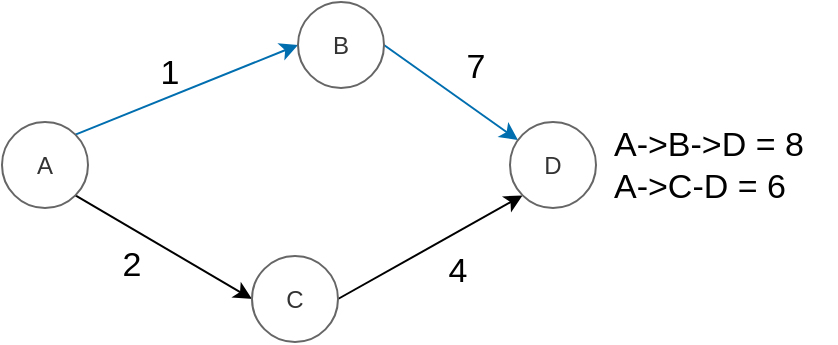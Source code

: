 <mxfile>
    <diagram id="LpqWkuAaXL5CNcw08eNq" name="Page-1">
        <mxGraphModel dx="1162" dy="779" grid="0" gridSize="10" guides="1" tooltips="1" connect="1" arrows="1" fold="1" page="1" pageScale="1" pageWidth="1169" pageHeight="827" background="#ffffff" math="0" shadow="0">
            <root>
                <mxCell id="0"/>
                <mxCell id="1" parent="0"/>
                <mxCell id="2449" value="" style="rounded=1;jumpStyle=none;html=1;exitX=1;exitY=0;exitDx=0;exitDy=0;entryX=0;entryY=0.5;entryDx=0;entryDy=0;labelBackgroundColor=none;strokeColor=#006EAF;fontColor=#000000;fillColor=#1ba1e2;" edge="1" parent="1" source="2227" target="2446">
                    <mxGeometry relative="1" as="geometry"/>
                </mxCell>
                <mxCell id="2451" style="edgeStyle=none;rounded=1;jumpStyle=none;html=1;exitX=1;exitY=1;exitDx=0;exitDy=0;entryX=0;entryY=0.5;entryDx=0;entryDy=0;labelBackgroundColor=none;strokeColor=#000000;fontColor=#000000;" edge="1" parent="1" source="2227" target="2447">
                    <mxGeometry relative="1" as="geometry"/>
                </mxCell>
                <mxCell id="2227" value="A" style="ellipse;whiteSpace=wrap;html=1;aspect=fixed;fillColor=none;fontColor=#333333;strokeColor=#666666;" vertex="1" parent="1">
                    <mxGeometry x="164" y="392" width="43" height="43" as="geometry"/>
                </mxCell>
                <mxCell id="2453" style="edgeStyle=none;rounded=1;jumpStyle=none;html=1;exitX=1;exitY=0.5;exitDx=0;exitDy=0;labelBackgroundColor=none;strokeColor=#006EAF;fontColor=#000000;fillColor=#1ba1e2;" edge="1" parent="1" source="2446" target="2448">
                    <mxGeometry relative="1" as="geometry"/>
                </mxCell>
                <mxCell id="2446" value="B" style="ellipse;whiteSpace=wrap;html=1;aspect=fixed;fillColor=none;fontColor=#333333;strokeColor=#666666;" vertex="1" parent="1">
                    <mxGeometry x="312" y="332" width="43" height="43" as="geometry"/>
                </mxCell>
                <mxCell id="2452" style="edgeStyle=none;rounded=1;jumpStyle=none;html=1;exitX=1;exitY=0.5;exitDx=0;exitDy=0;entryX=0;entryY=1;entryDx=0;entryDy=0;labelBackgroundColor=none;strokeColor=#000000;fontColor=#000000;" edge="1" parent="1" source="2447" target="2448">
                    <mxGeometry relative="1" as="geometry"/>
                </mxCell>
                <mxCell id="2447" value="C" style="ellipse;whiteSpace=wrap;html=1;aspect=fixed;fillColor=none;fontColor=#333333;strokeColor=#666666;" vertex="1" parent="1">
                    <mxGeometry x="289" y="459" width="43" height="43" as="geometry"/>
                </mxCell>
                <mxCell id="2448" value="D" style="ellipse;whiteSpace=wrap;html=1;aspect=fixed;fillColor=none;fontColor=#333333;strokeColor=#666666;" vertex="1" parent="1">
                    <mxGeometry x="418" y="392" width="43" height="43" as="geometry"/>
                </mxCell>
                <mxCell id="2454" value="1" style="text;html=1;strokeColor=none;fillColor=none;align=center;verticalAlign=middle;whiteSpace=wrap;rounded=0;fontSize=17;fontColor=#000000;" vertex="1" parent="1">
                    <mxGeometry x="218" y="353" width="60" height="30" as="geometry"/>
                </mxCell>
                <mxCell id="2455" value="7" style="text;html=1;strokeColor=none;fillColor=none;align=center;verticalAlign=middle;whiteSpace=wrap;rounded=0;fontSize=17;fontColor=#000000;" vertex="1" parent="1">
                    <mxGeometry x="371" y="350" width="60" height="30" as="geometry"/>
                </mxCell>
                <mxCell id="2456" value="2" style="text;html=1;strokeColor=none;fillColor=none;align=center;verticalAlign=middle;whiteSpace=wrap;rounded=0;fontSize=17;fontColor=#000000;" vertex="1" parent="1">
                    <mxGeometry x="199" y="449" width="60" height="30" as="geometry"/>
                </mxCell>
                <mxCell id="2457" value="4" style="text;html=1;strokeColor=none;fillColor=none;align=center;verticalAlign=middle;whiteSpace=wrap;rounded=0;fontSize=17;fontColor=#000000;" vertex="1" parent="1">
                    <mxGeometry x="362" y="452" width="60" height="30" as="geometry"/>
                </mxCell>
                <mxCell id="2459" value="A-&amp;gt;B-&amp;gt;D = 8&lt;br&gt;A-&amp;gt;C-D = 6&lt;br&gt;" style="text;html=1;align=left;verticalAlign=middle;resizable=0;points=[];autosize=1;strokeColor=none;fillColor=none;fontSize=17;fontColor=#000000;" vertex="1" parent="1">
                    <mxGeometry x="468" y="387" width="113" height="53" as="geometry"/>
                </mxCell>
            </root>
        </mxGraphModel>
    </diagram>
</mxfile>